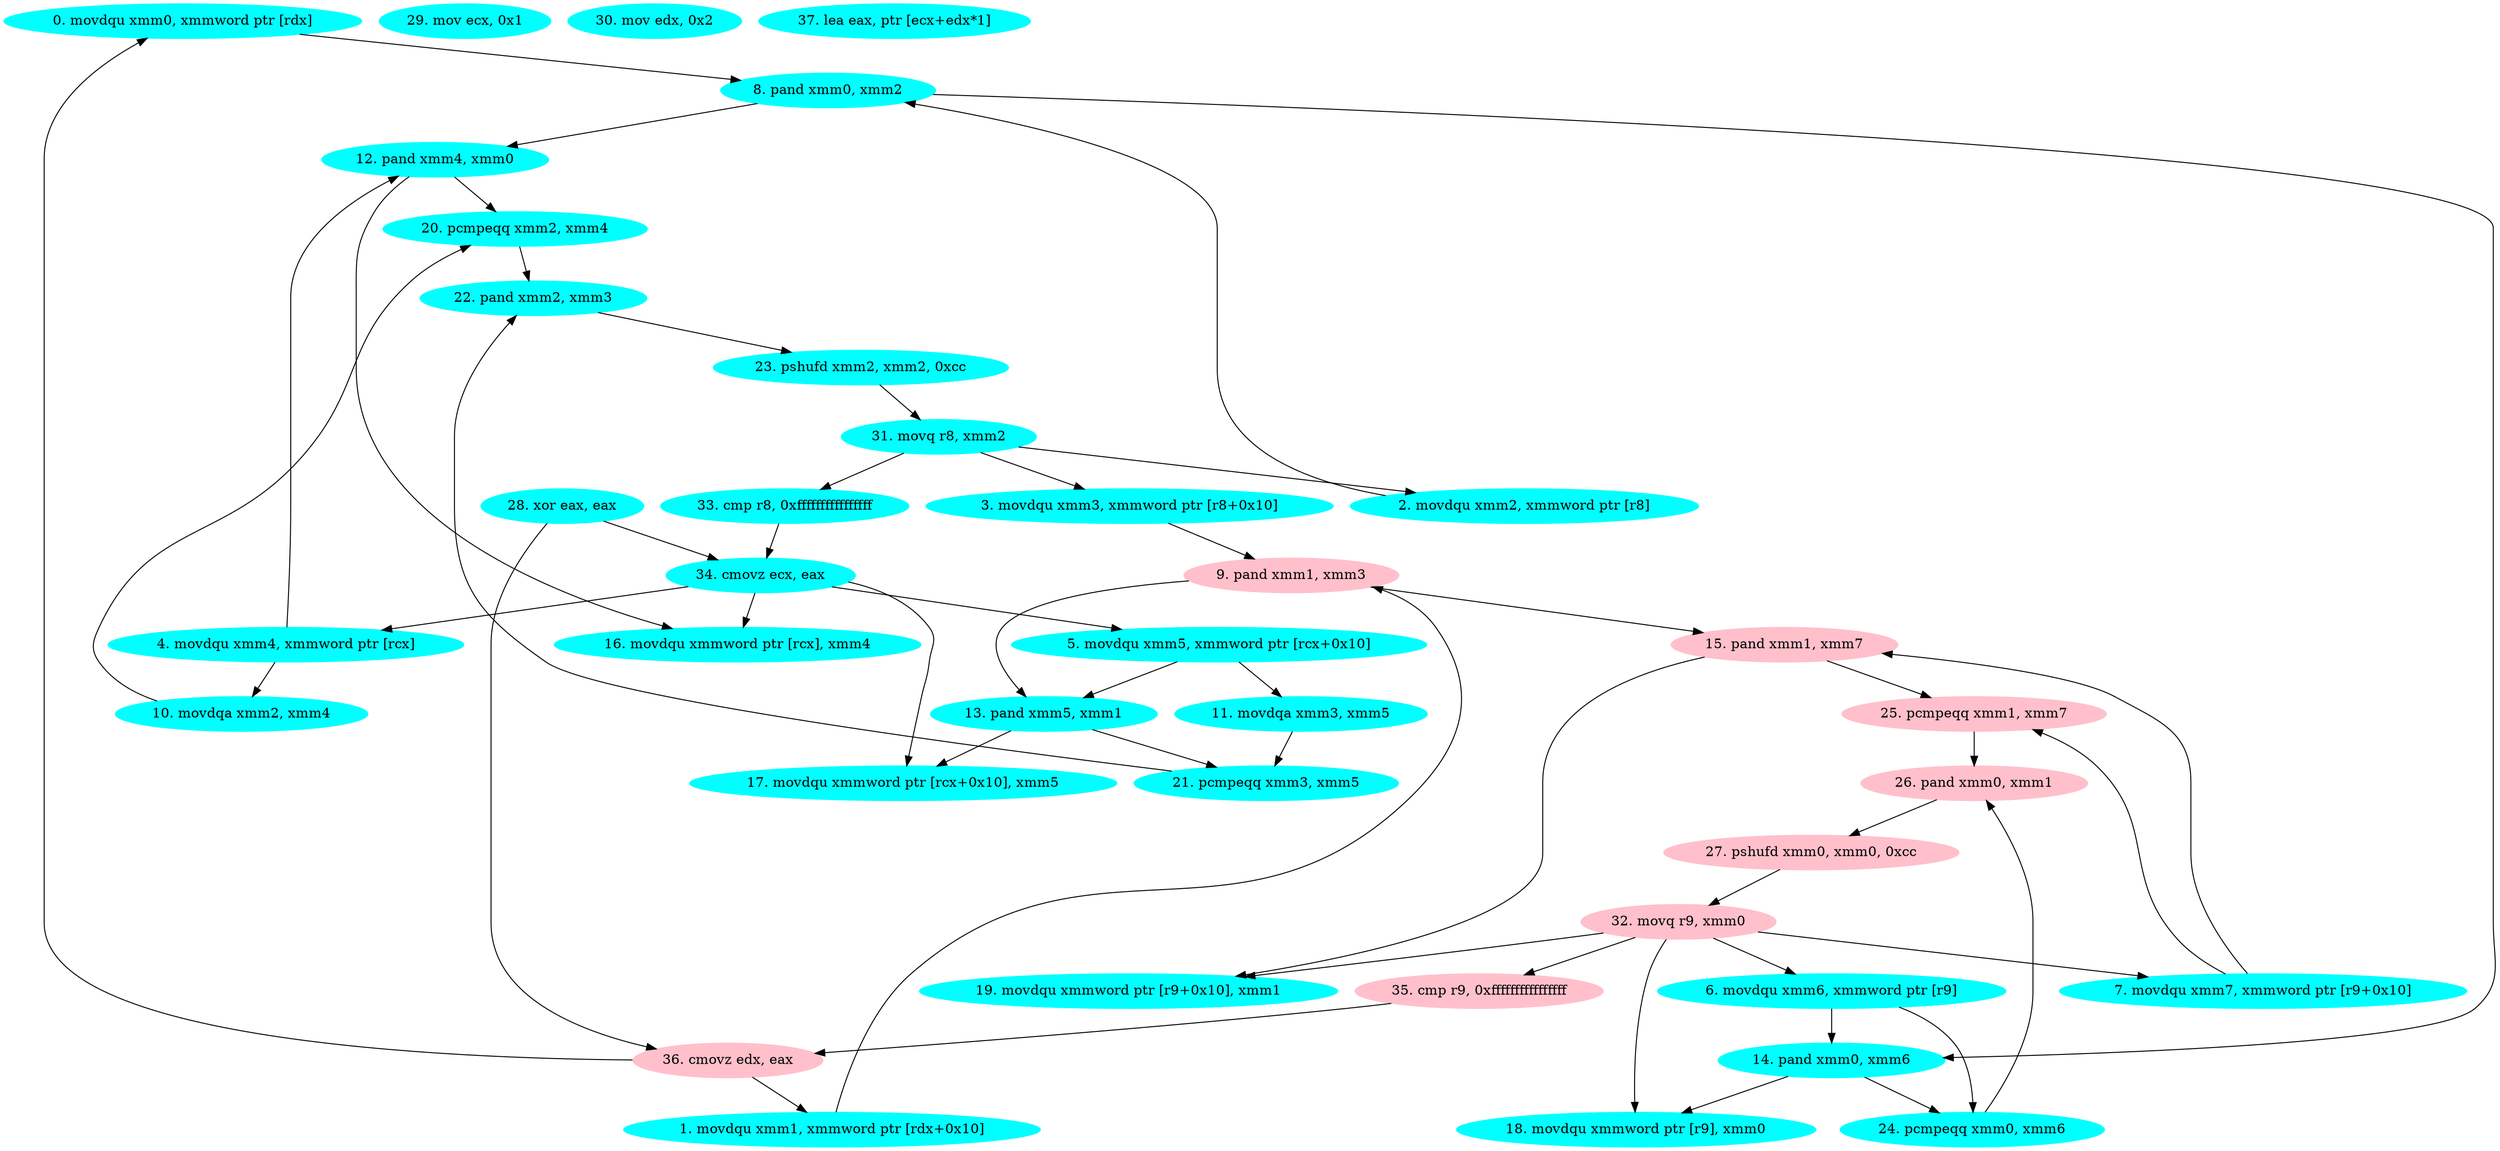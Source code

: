digraph IacaAnalysisGraph{
0 [label="0. movdqu xmm0, xmmword ptr [rdx]", style=filled, color=cyan]
1 [label="1. movdqu xmm1, xmmword ptr [rdx+0x10]", style=filled, color=cyan]
2 [label="2. movdqu xmm2, xmmword ptr [r8]", style=filled, color=cyan]
3 [label="3. movdqu xmm3, xmmword ptr [r8+0x10]", style=filled, color=cyan]
4 [label="4. movdqu xmm4, xmmword ptr [rcx]", style=filled, color=cyan]
5 [label="5. movdqu xmm5, xmmword ptr [rcx+0x10]", style=filled, color=cyan]
6 [label="6. movdqu xmm6, xmmword ptr [r9]", style=filled, color=cyan]
7 [label="7. movdqu xmm7, xmmword ptr [r9+0x10]", style=filled, color=cyan]
8 [label="8. pand xmm0, xmm2", style=filled, color=cyan]
9 [label="9. pand xmm1, xmm3", style=filled, color=pink]
10 [label="10. movdqa xmm2, xmm4", style=filled, color=cyan]
11 [label="11. movdqa xmm3, xmm5", style=filled, color=cyan]
12 [label="12. pand xmm4, xmm0", style=filled, color=cyan]
13 [label="13. pand xmm5, xmm1", style=filled, color=cyan]
14 [label="14. pand xmm0, xmm6", style=filled, color=cyan]
15 [label="15. pand xmm1, xmm7", style=filled, color=pink]
16 [label="16. movdqu xmmword ptr [rcx], xmm4", style=filled, color=cyan]
17 [label="17. movdqu xmmword ptr [rcx+0x10], xmm5", style=filled, color=cyan]
18 [label="18. movdqu xmmword ptr [r9], xmm0", style=filled, color=cyan]
19 [label="19. movdqu xmmword ptr [r9+0x10], xmm1", style=filled, color=cyan]
20 [label="20. pcmpeqq xmm2, xmm4", style=filled, color=cyan]
21 [label="21. pcmpeqq xmm3, xmm5", style=filled, color=cyan]
22 [label="22. pand xmm2, xmm3", style=filled, color=cyan]
23 [label="23. pshufd xmm2, xmm2, 0xcc", style=filled, color=cyan]
24 [label="24. pcmpeqq xmm0, xmm6", style=filled, color=cyan]
25 [label="25. pcmpeqq xmm1, xmm7", style=filled, color=pink]
26 [label="26. pand xmm0, xmm1", style=filled, color=pink]
27 [label="27. pshufd xmm0, xmm0, 0xcc", style=filled, color=pink]
28 [label="28. xor eax, eax", style=filled, color=cyan]
29 [label="29. mov ecx, 0x1", style=filled, color=cyan]
30 [label="30. mov edx, 0x2", style=filled, color=cyan]
31 [label="31. movq r8, xmm2", style=filled, color=cyan]
32 [label="32. movq r9, xmm0", style=filled, color=pink]
33 [label="33. cmp r8, 0xffffffffffffffff", style=filled, color=cyan]
34 [label="34. cmovz ecx, eax", style=filled, color=cyan]
35 [label="35. cmp r9, 0xffffffffffffffff", style=filled, color=pink]
36 [label="36. cmovz edx, eax", style=filled, color=pink]
37 [label="37. lea eax, ptr [ecx+edx*1]", style=filled, color=cyan]
2 -> 8
0 -> 8
3 -> 9
1 -> 9
4 -> 10
5 -> 11
8 -> 12
4 -> 12
9 -> 13
5 -> 13
6 -> 14
8 -> 14
7 -> 15
9 -> 15
12 -> 16
13 -> 17
14 -> 18
15 -> 19
12 -> 20
10 -> 20
13 -> 21
11 -> 21
21 -> 22
20 -> 22
22 -> 23
6 -> 24
14 -> 24
7 -> 25
15 -> 25
25 -> 26
24 -> 26
26 -> 27
23 -> 31
27 -> 32
31 -> 33
33 -> 34
28 -> 34
32 -> 35
35 -> 36
28 -> 36
36 -> 0
36 -> 1
31 -> 2
31 -> 3
34 -> 4
34 -> 5
32 -> 6
32 -> 7
34 -> 16
34 -> 17
32 -> 18
32 -> 19
}
